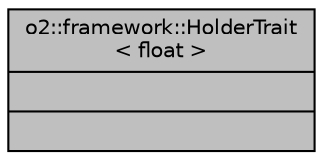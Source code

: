 digraph "o2::framework::HolderTrait&lt; float &gt;"
{
 // INTERACTIVE_SVG=YES
  bgcolor="transparent";
  edge [fontname="Helvetica",fontsize="10",labelfontname="Helvetica",labelfontsize="10"];
  node [fontname="Helvetica",fontsize="10",shape=record];
  Node1 [label="{o2::framework::HolderTrait\l\< float \>\n||}",height=0.2,width=0.4,color="black", fillcolor="grey75", style="filled", fontcolor="black"];
}
